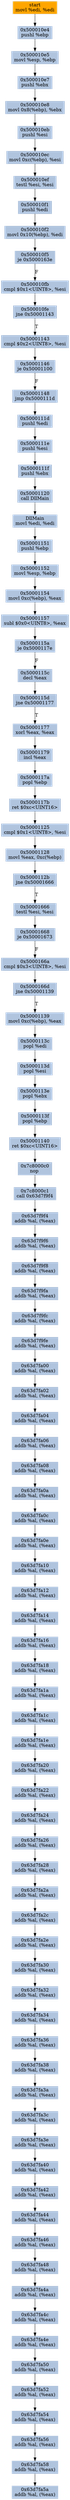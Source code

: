 digraph G {
node[shape=rectangle,style=filled,fillcolor=lightsteelblue,color=lightsteelblue]
bgcolor="transparent"
a0x500010e2movl_edi_edi[label="start\nmovl %edi, %edi",color="lightgrey",fillcolor="orange"];
a0x500010e4pushl_ebp[label="0x500010e4\npushl %ebp"];
a0x500010e5movl_esp_ebp[label="0x500010e5\nmovl %esp, %ebp"];
a0x500010e7pushl_ebx[label="0x500010e7\npushl %ebx"];
a0x500010e8movl_0x8ebp__ebx[label="0x500010e8\nmovl 0x8(%ebp), %ebx"];
a0x500010ebpushl_esi[label="0x500010eb\npushl %esi"];
a0x500010ecmovl_0xcebp__esi[label="0x500010ec\nmovl 0xc(%ebp), %esi"];
a0x500010eftestl_esi_esi[label="0x500010ef\ntestl %esi, %esi"];
a0x500010f1pushl_edi[label="0x500010f1\npushl %edi"];
a0x500010f2movl_0x10ebp__edi[label="0x500010f2\nmovl 0x10(%ebp), %edi"];
a0x500010f5je_0x5000163e[label="0x500010f5\nje 0x5000163e"];
a0x500010fbcmpl_0x1UINT8_esi[label="0x500010fb\ncmpl $0x1<UINT8>, %esi"];
a0x500010fejne_0x50001143[label="0x500010fe\njne 0x50001143"];
a0x50001143cmpl_0x2UINT8_esi[label="0x50001143\ncmpl $0x2<UINT8>, %esi"];
a0x50001146je_0x50001100[label="0x50001146\nje 0x50001100"];
a0x50001148jmp_0x5000111d[label="0x50001148\njmp 0x5000111d"];
a0x5000111dpushl_edi[label="0x5000111d\npushl %edi"];
a0x5000111epushl_esi[label="0x5000111e\npushl %esi"];
a0x5000111fpushl_ebx[label="0x5000111f\npushl %ebx"];
a0x50001120call_DllMain[label="0x50001120\ncall DllMain"];
a0x5000114fmovl_edi_edi[label="DllMain\nmovl %edi, %edi"];
a0x50001151pushl_ebp[label="0x50001151\npushl %ebp"];
a0x50001152movl_esp_ebp[label="0x50001152\nmovl %esp, %ebp"];
a0x50001154movl_0xcebp__eax[label="0x50001154\nmovl 0xc(%ebp), %eax"];
a0x50001157subl_0x0UINT8_eax[label="0x50001157\nsubl $0x0<UINT8>, %eax"];
a0x5000115aje_0x5000117e[label="0x5000115a\nje 0x5000117e"];
a0x5000115cdecl_eax[label="0x5000115c\ndecl %eax"];
a0x5000115djne_0x50001177[label="0x5000115d\njne 0x50001177"];
a0x50001177xorl_eax_eax[label="0x50001177\nxorl %eax, %eax"];
a0x50001179incl_eax[label="0x50001179\nincl %eax"];
a0x5000117apopl_ebp[label="0x5000117a\npopl %ebp"];
a0x5000117bret_0xcUINT16[label="0x5000117b\nret $0xc<UINT16>"];
a0x50001125cmpl_0x1UINT8_esi[label="0x50001125\ncmpl $0x1<UINT8>, %esi"];
a0x50001128movl_eax_0xcebp_[label="0x50001128\nmovl %eax, 0xc(%ebp)"];
a0x5000112bjne_0x50001666[label="0x5000112b\njne 0x50001666"];
a0x50001666testl_esi_esi[label="0x50001666\ntestl %esi, %esi"];
a0x50001668je_0x50001673[label="0x50001668\nje 0x50001673"];
a0x5000166acmpl_0x3UINT8_esi[label="0x5000166a\ncmpl $0x3<UINT8>, %esi"];
a0x5000166djne_0x50001139[label="0x5000166d\njne 0x50001139"];
a0x50001139movl_0xcebp__eax[label="0x50001139\nmovl 0xc(%ebp), %eax"];
a0x5000113cpopl_edi[label="0x5000113c\npopl %edi"];
a0x5000113dpopl_esi[label="0x5000113d\npopl %esi"];
a0x5000113epopl_ebx[label="0x5000113e\npopl %ebx"];
a0x5000113fpopl_ebp[label="0x5000113f\npopl %ebp"];
a0x50001140ret_0xcUINT16[label="0x50001140\nret $0xc<UINT16>"];
a0x7c8000c0nop_[label="0x7c8000c0\nnop "];
a0x7c8000c1call_0x63d7f9f4[label="0x7c8000c1\ncall 0x63d7f9f4"];
a0x63d7f9f4addb_al_eax_[label="0x63d7f9f4\naddb %al, (%eax)"];
a0x63d7f9f6addb_al_eax_[label="0x63d7f9f6\naddb %al, (%eax)"];
a0x63d7f9f8addb_al_eax_[label="0x63d7f9f8\naddb %al, (%eax)"];
a0x63d7f9faaddb_al_eax_[label="0x63d7f9fa\naddb %al, (%eax)"];
a0x63d7f9fcaddb_al_eax_[label="0x63d7f9fc\naddb %al, (%eax)"];
a0x63d7f9feaddb_al_eax_[label="0x63d7f9fe\naddb %al, (%eax)"];
a0x63d7fa00addb_al_eax_[label="0x63d7fa00\naddb %al, (%eax)"];
a0x63d7fa02addb_al_eax_[label="0x63d7fa02\naddb %al, (%eax)"];
a0x63d7fa04addb_al_eax_[label="0x63d7fa04\naddb %al, (%eax)"];
a0x63d7fa06addb_al_eax_[label="0x63d7fa06\naddb %al, (%eax)"];
a0x63d7fa08addb_al_eax_[label="0x63d7fa08\naddb %al, (%eax)"];
a0x63d7fa0aaddb_al_eax_[label="0x63d7fa0a\naddb %al, (%eax)"];
a0x63d7fa0caddb_al_eax_[label="0x63d7fa0c\naddb %al, (%eax)"];
a0x63d7fa0eaddb_al_eax_[label="0x63d7fa0e\naddb %al, (%eax)"];
a0x63d7fa10addb_al_eax_[label="0x63d7fa10\naddb %al, (%eax)"];
a0x63d7fa12addb_al_eax_[label="0x63d7fa12\naddb %al, (%eax)"];
a0x63d7fa14addb_al_eax_[label="0x63d7fa14\naddb %al, (%eax)"];
a0x63d7fa16addb_al_eax_[label="0x63d7fa16\naddb %al, (%eax)"];
a0x63d7fa18addb_al_eax_[label="0x63d7fa18\naddb %al, (%eax)"];
a0x63d7fa1aaddb_al_eax_[label="0x63d7fa1a\naddb %al, (%eax)"];
a0x63d7fa1caddb_al_eax_[label="0x63d7fa1c\naddb %al, (%eax)"];
a0x63d7fa1eaddb_al_eax_[label="0x63d7fa1e\naddb %al, (%eax)"];
a0x63d7fa20addb_al_eax_[label="0x63d7fa20\naddb %al, (%eax)"];
a0x63d7fa22addb_al_eax_[label="0x63d7fa22\naddb %al, (%eax)"];
a0x63d7fa24addb_al_eax_[label="0x63d7fa24\naddb %al, (%eax)"];
a0x63d7fa26addb_al_eax_[label="0x63d7fa26\naddb %al, (%eax)"];
a0x63d7fa28addb_al_eax_[label="0x63d7fa28\naddb %al, (%eax)"];
a0x63d7fa2aaddb_al_eax_[label="0x63d7fa2a\naddb %al, (%eax)"];
a0x63d7fa2caddb_al_eax_[label="0x63d7fa2c\naddb %al, (%eax)"];
a0x63d7fa2eaddb_al_eax_[label="0x63d7fa2e\naddb %al, (%eax)"];
a0x63d7fa30addb_al_eax_[label="0x63d7fa30\naddb %al, (%eax)"];
a0x63d7fa32addb_al_eax_[label="0x63d7fa32\naddb %al, (%eax)"];
a0x63d7fa34addb_al_eax_[label="0x63d7fa34\naddb %al, (%eax)"];
a0x63d7fa36addb_al_eax_[label="0x63d7fa36\naddb %al, (%eax)"];
a0x63d7fa38addb_al_eax_[label="0x63d7fa38\naddb %al, (%eax)"];
a0x63d7fa3aaddb_al_eax_[label="0x63d7fa3a\naddb %al, (%eax)"];
a0x63d7fa3caddb_al_eax_[label="0x63d7fa3c\naddb %al, (%eax)"];
a0x63d7fa3eaddb_al_eax_[label="0x63d7fa3e\naddb %al, (%eax)"];
a0x63d7fa40addb_al_eax_[label="0x63d7fa40\naddb %al, (%eax)"];
a0x63d7fa42addb_al_eax_[label="0x63d7fa42\naddb %al, (%eax)"];
a0x63d7fa44addb_al_eax_[label="0x63d7fa44\naddb %al, (%eax)"];
a0x63d7fa46addb_al_eax_[label="0x63d7fa46\naddb %al, (%eax)"];
a0x63d7fa48addb_al_eax_[label="0x63d7fa48\naddb %al, (%eax)"];
a0x63d7fa4aaddb_al_eax_[label="0x63d7fa4a\naddb %al, (%eax)"];
a0x63d7fa4caddb_al_eax_[label="0x63d7fa4c\naddb %al, (%eax)"];
a0x63d7fa4eaddb_al_eax_[label="0x63d7fa4e\naddb %al, (%eax)"];
a0x63d7fa50addb_al_eax_[label="0x63d7fa50\naddb %al, (%eax)"];
a0x63d7fa52addb_al_eax_[label="0x63d7fa52\naddb %al, (%eax)"];
a0x63d7fa54addb_al_eax_[label="0x63d7fa54\naddb %al, (%eax)"];
a0x63d7fa56addb_al_eax_[label="0x63d7fa56\naddb %al, (%eax)"];
a0x63d7fa58addb_al_eax_[label="0x63d7fa58\naddb %al, (%eax)"];
a0x63d7fa5aaddb_al_eax_[label="0x63d7fa5a\naddb %al, (%eax)"];
a0x500010e2movl_edi_edi -> a0x500010e4pushl_ebp [color="#000000"];
a0x500010e4pushl_ebp -> a0x500010e5movl_esp_ebp [color="#000000"];
a0x500010e5movl_esp_ebp -> a0x500010e7pushl_ebx [color="#000000"];
a0x500010e7pushl_ebx -> a0x500010e8movl_0x8ebp__ebx [color="#000000"];
a0x500010e8movl_0x8ebp__ebx -> a0x500010ebpushl_esi [color="#000000"];
a0x500010ebpushl_esi -> a0x500010ecmovl_0xcebp__esi [color="#000000"];
a0x500010ecmovl_0xcebp__esi -> a0x500010eftestl_esi_esi [color="#000000"];
a0x500010eftestl_esi_esi -> a0x500010f1pushl_edi [color="#000000"];
a0x500010f1pushl_edi -> a0x500010f2movl_0x10ebp__edi [color="#000000"];
a0x500010f2movl_0x10ebp__edi -> a0x500010f5je_0x5000163e [color="#000000"];
a0x500010f5je_0x5000163e -> a0x500010fbcmpl_0x1UINT8_esi [color="#000000",label="F"];
a0x500010fbcmpl_0x1UINT8_esi -> a0x500010fejne_0x50001143 [color="#000000"];
a0x500010fejne_0x50001143 -> a0x50001143cmpl_0x2UINT8_esi [color="#000000",label="T"];
a0x50001143cmpl_0x2UINT8_esi -> a0x50001146je_0x50001100 [color="#000000"];
a0x50001146je_0x50001100 -> a0x50001148jmp_0x5000111d [color="#000000",label="F"];
a0x50001148jmp_0x5000111d -> a0x5000111dpushl_edi [color="#000000"];
a0x5000111dpushl_edi -> a0x5000111epushl_esi [color="#000000"];
a0x5000111epushl_esi -> a0x5000111fpushl_ebx [color="#000000"];
a0x5000111fpushl_ebx -> a0x50001120call_DllMain [color="#000000"];
a0x50001120call_DllMain -> a0x5000114fmovl_edi_edi [color="#000000"];
a0x5000114fmovl_edi_edi -> a0x50001151pushl_ebp [color="#000000"];
a0x50001151pushl_ebp -> a0x50001152movl_esp_ebp [color="#000000"];
a0x50001152movl_esp_ebp -> a0x50001154movl_0xcebp__eax [color="#000000"];
a0x50001154movl_0xcebp__eax -> a0x50001157subl_0x0UINT8_eax [color="#000000"];
a0x50001157subl_0x0UINT8_eax -> a0x5000115aje_0x5000117e [color="#000000"];
a0x5000115aje_0x5000117e -> a0x5000115cdecl_eax [color="#000000",label="F"];
a0x5000115cdecl_eax -> a0x5000115djne_0x50001177 [color="#000000"];
a0x5000115djne_0x50001177 -> a0x50001177xorl_eax_eax [color="#000000",label="T"];
a0x50001177xorl_eax_eax -> a0x50001179incl_eax [color="#000000"];
a0x50001179incl_eax -> a0x5000117apopl_ebp [color="#000000"];
a0x5000117apopl_ebp -> a0x5000117bret_0xcUINT16 [color="#000000"];
a0x5000117bret_0xcUINT16 -> a0x50001125cmpl_0x1UINT8_esi [color="#000000"];
a0x50001125cmpl_0x1UINT8_esi -> a0x50001128movl_eax_0xcebp_ [color="#000000"];
a0x50001128movl_eax_0xcebp_ -> a0x5000112bjne_0x50001666 [color="#000000"];
a0x5000112bjne_0x50001666 -> a0x50001666testl_esi_esi [color="#000000",label="T"];
a0x50001666testl_esi_esi -> a0x50001668je_0x50001673 [color="#000000"];
a0x50001668je_0x50001673 -> a0x5000166acmpl_0x3UINT8_esi [color="#000000",label="F"];
a0x5000166acmpl_0x3UINT8_esi -> a0x5000166djne_0x50001139 [color="#000000"];
a0x5000166djne_0x50001139 -> a0x50001139movl_0xcebp__eax [color="#000000",label="T"];
a0x50001139movl_0xcebp__eax -> a0x5000113cpopl_edi [color="#000000"];
a0x5000113cpopl_edi -> a0x5000113dpopl_esi [color="#000000"];
a0x5000113dpopl_esi -> a0x5000113epopl_ebx [color="#000000"];
a0x5000113epopl_ebx -> a0x5000113fpopl_ebp [color="#000000"];
a0x5000113fpopl_ebp -> a0x50001140ret_0xcUINT16 [color="#000000"];
a0x50001140ret_0xcUINT16 -> a0x7c8000c0nop_ [color="#000000"];
a0x7c8000c0nop_ -> a0x7c8000c1call_0x63d7f9f4 [color="#000000"];
a0x7c8000c1call_0x63d7f9f4 -> a0x63d7f9f4addb_al_eax_ [color="#000000"];
a0x63d7f9f4addb_al_eax_ -> a0x63d7f9f6addb_al_eax_ [color="#000000"];
a0x63d7f9f6addb_al_eax_ -> a0x63d7f9f8addb_al_eax_ [color="#000000"];
a0x63d7f9f8addb_al_eax_ -> a0x63d7f9faaddb_al_eax_ [color="#000000"];
a0x63d7f9faaddb_al_eax_ -> a0x63d7f9fcaddb_al_eax_ [color="#000000"];
a0x63d7f9fcaddb_al_eax_ -> a0x63d7f9feaddb_al_eax_ [color="#000000"];
a0x63d7f9feaddb_al_eax_ -> a0x63d7fa00addb_al_eax_ [color="#000000"];
a0x63d7fa00addb_al_eax_ -> a0x63d7fa02addb_al_eax_ [color="#000000"];
a0x63d7fa02addb_al_eax_ -> a0x63d7fa04addb_al_eax_ [color="#000000"];
a0x63d7fa04addb_al_eax_ -> a0x63d7fa06addb_al_eax_ [color="#000000"];
a0x63d7fa06addb_al_eax_ -> a0x63d7fa08addb_al_eax_ [color="#000000"];
a0x63d7fa08addb_al_eax_ -> a0x63d7fa0aaddb_al_eax_ [color="#000000"];
a0x63d7fa0aaddb_al_eax_ -> a0x63d7fa0caddb_al_eax_ [color="#000000"];
a0x63d7fa0caddb_al_eax_ -> a0x63d7fa0eaddb_al_eax_ [color="#000000"];
a0x63d7fa0eaddb_al_eax_ -> a0x63d7fa10addb_al_eax_ [color="#000000"];
a0x63d7fa10addb_al_eax_ -> a0x63d7fa12addb_al_eax_ [color="#000000"];
a0x63d7fa12addb_al_eax_ -> a0x63d7fa14addb_al_eax_ [color="#000000"];
a0x63d7fa14addb_al_eax_ -> a0x63d7fa16addb_al_eax_ [color="#000000"];
a0x63d7fa16addb_al_eax_ -> a0x63d7fa18addb_al_eax_ [color="#000000"];
a0x63d7fa18addb_al_eax_ -> a0x63d7fa1aaddb_al_eax_ [color="#000000"];
a0x63d7fa1aaddb_al_eax_ -> a0x63d7fa1caddb_al_eax_ [color="#000000"];
a0x63d7fa1caddb_al_eax_ -> a0x63d7fa1eaddb_al_eax_ [color="#000000"];
a0x63d7fa1eaddb_al_eax_ -> a0x63d7fa20addb_al_eax_ [color="#000000"];
a0x63d7fa20addb_al_eax_ -> a0x63d7fa22addb_al_eax_ [color="#000000"];
a0x63d7fa22addb_al_eax_ -> a0x63d7fa24addb_al_eax_ [color="#000000"];
a0x63d7fa24addb_al_eax_ -> a0x63d7fa26addb_al_eax_ [color="#000000"];
a0x63d7fa26addb_al_eax_ -> a0x63d7fa28addb_al_eax_ [color="#000000"];
a0x63d7fa28addb_al_eax_ -> a0x63d7fa2aaddb_al_eax_ [color="#000000"];
a0x63d7fa2aaddb_al_eax_ -> a0x63d7fa2caddb_al_eax_ [color="#000000"];
a0x63d7fa2caddb_al_eax_ -> a0x63d7fa2eaddb_al_eax_ [color="#000000"];
a0x63d7fa2eaddb_al_eax_ -> a0x63d7fa30addb_al_eax_ [color="#000000"];
a0x63d7fa30addb_al_eax_ -> a0x63d7fa32addb_al_eax_ [color="#000000"];
a0x63d7fa32addb_al_eax_ -> a0x63d7fa34addb_al_eax_ [color="#000000"];
a0x63d7fa34addb_al_eax_ -> a0x63d7fa36addb_al_eax_ [color="#000000"];
a0x63d7fa36addb_al_eax_ -> a0x63d7fa38addb_al_eax_ [color="#000000"];
a0x63d7fa38addb_al_eax_ -> a0x63d7fa3aaddb_al_eax_ [color="#000000"];
a0x63d7fa3aaddb_al_eax_ -> a0x63d7fa3caddb_al_eax_ [color="#000000"];
a0x63d7fa3caddb_al_eax_ -> a0x63d7fa3eaddb_al_eax_ [color="#000000"];
a0x63d7fa3eaddb_al_eax_ -> a0x63d7fa40addb_al_eax_ [color="#000000"];
a0x63d7fa40addb_al_eax_ -> a0x63d7fa42addb_al_eax_ [color="#000000"];
a0x63d7fa42addb_al_eax_ -> a0x63d7fa44addb_al_eax_ [color="#000000"];
a0x63d7fa44addb_al_eax_ -> a0x63d7fa46addb_al_eax_ [color="#000000"];
a0x63d7fa46addb_al_eax_ -> a0x63d7fa48addb_al_eax_ [color="#000000"];
a0x63d7fa48addb_al_eax_ -> a0x63d7fa4aaddb_al_eax_ [color="#000000"];
a0x63d7fa4aaddb_al_eax_ -> a0x63d7fa4caddb_al_eax_ [color="#000000"];
a0x63d7fa4caddb_al_eax_ -> a0x63d7fa4eaddb_al_eax_ [color="#000000"];
a0x63d7fa4eaddb_al_eax_ -> a0x63d7fa50addb_al_eax_ [color="#000000"];
a0x63d7fa50addb_al_eax_ -> a0x63d7fa52addb_al_eax_ [color="#000000"];
a0x63d7fa52addb_al_eax_ -> a0x63d7fa54addb_al_eax_ [color="#000000"];
a0x63d7fa54addb_al_eax_ -> a0x63d7fa56addb_al_eax_ [color="#000000"];
a0x63d7fa56addb_al_eax_ -> a0x63d7fa58addb_al_eax_ [color="#000000"];
a0x63d7fa58addb_al_eax_ -> a0x63d7fa5aaddb_al_eax_ [color="#000000"];
}
